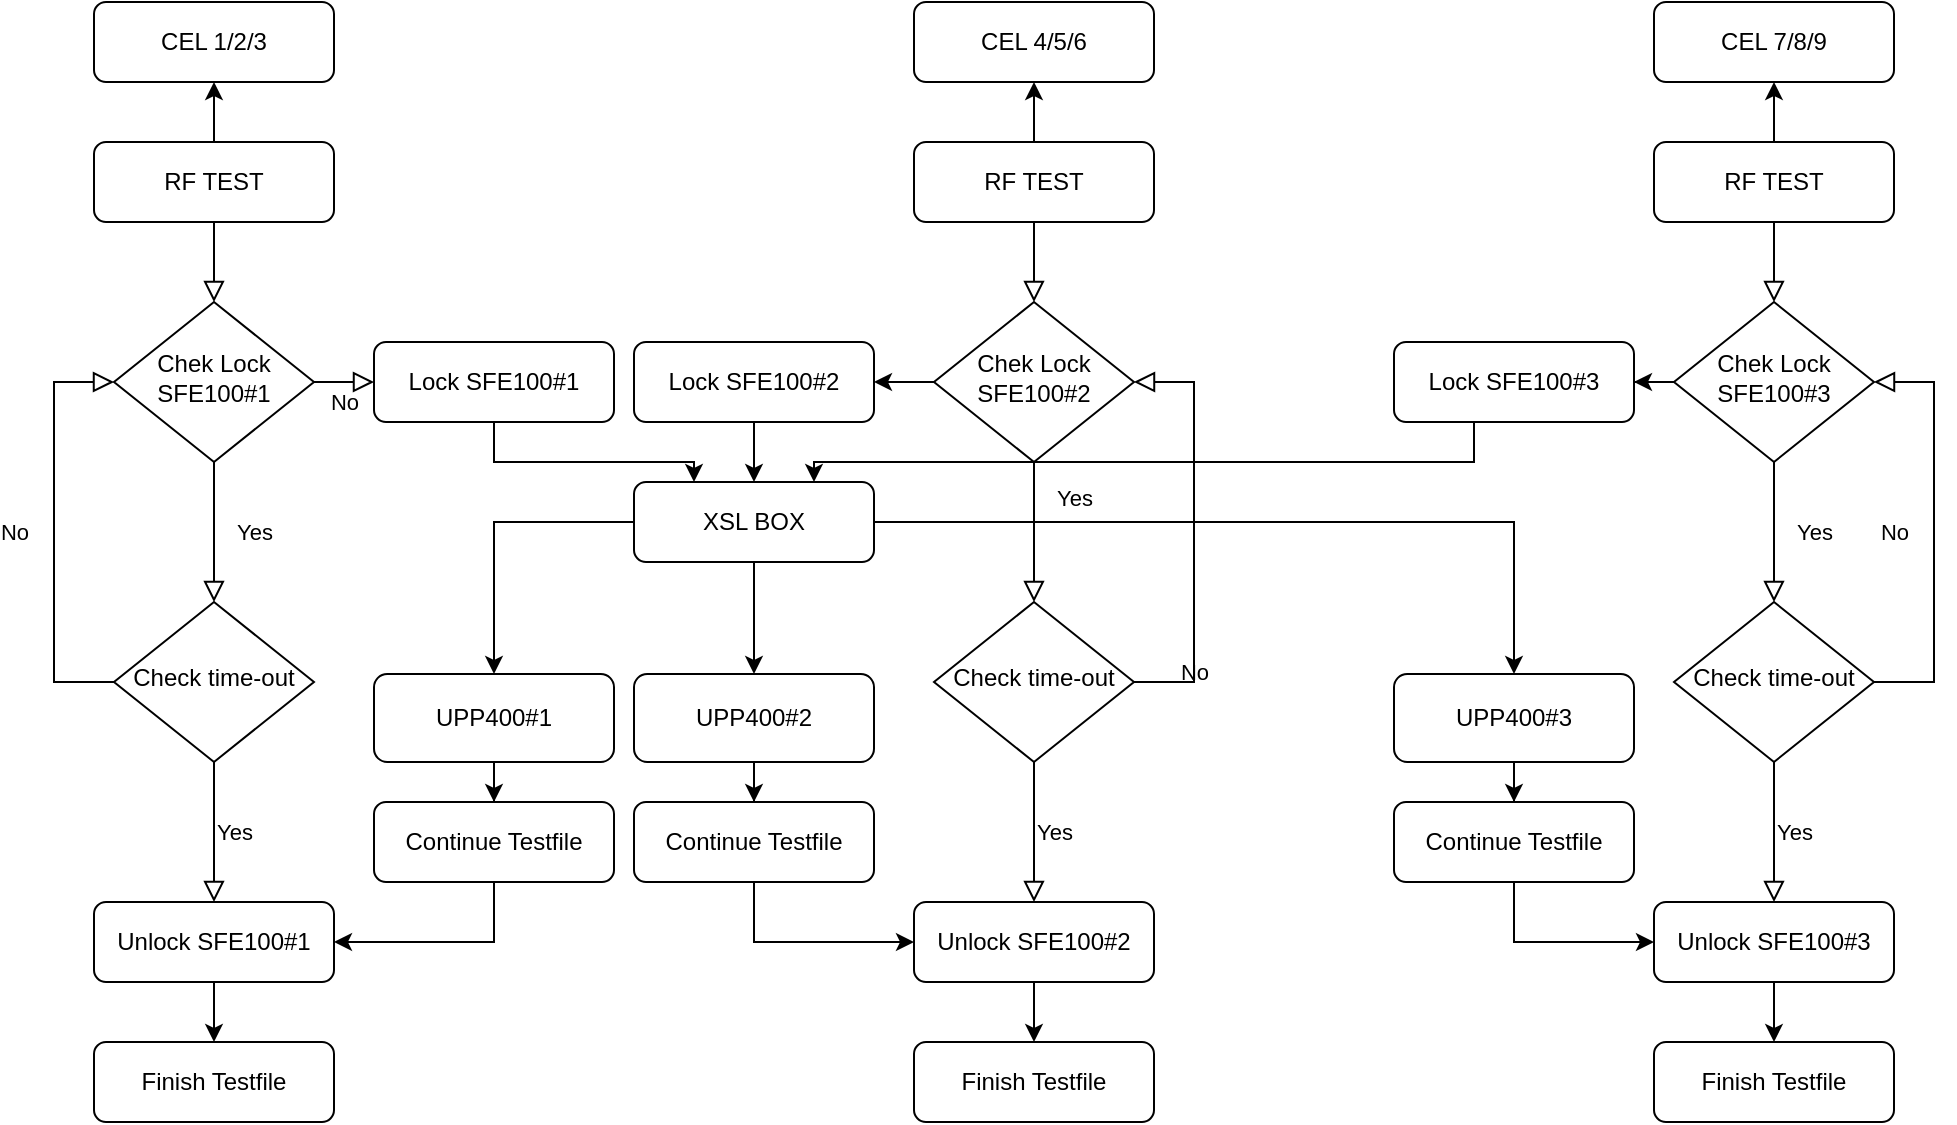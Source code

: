 <mxfile version="20.3.0" type="github">
  <diagram id="C5RBs43oDa-KdzZeNtuy" name="Page-1">
    <mxGraphModel dx="1422" dy="804" grid="1" gridSize="10" guides="1" tooltips="1" connect="1" arrows="1" fold="1" page="1" pageScale="1" pageWidth="1169" pageHeight="827" math="0" shadow="0">
      <root>
        <mxCell id="WIyWlLk6GJQsqaUBKTNV-0" />
        <mxCell id="WIyWlLk6GJQsqaUBKTNV-1" parent="WIyWlLk6GJQsqaUBKTNV-0" />
        <mxCell id="WIyWlLk6GJQsqaUBKTNV-2" value="" style="rounded=0;html=1;jettySize=auto;orthogonalLoop=1;fontSize=11;endArrow=block;endFill=0;endSize=8;strokeWidth=1;shadow=0;labelBackgroundColor=none;edgeStyle=orthogonalEdgeStyle;" parent="WIyWlLk6GJQsqaUBKTNV-1" source="WIyWlLk6GJQsqaUBKTNV-3" target="WIyWlLk6GJQsqaUBKTNV-6" edge="1">
          <mxGeometry relative="1" as="geometry" />
        </mxCell>
        <mxCell id="NrJlkgKCJ5_zOp19GihY-3" value="" style="edgeStyle=orthogonalEdgeStyle;rounded=0;orthogonalLoop=1;jettySize=auto;html=1;" parent="WIyWlLk6GJQsqaUBKTNV-1" source="WIyWlLk6GJQsqaUBKTNV-3" target="NrJlkgKCJ5_zOp19GihY-1" edge="1">
          <mxGeometry relative="1" as="geometry" />
        </mxCell>
        <mxCell id="WIyWlLk6GJQsqaUBKTNV-3" value="RF TEST" style="rounded=1;whiteSpace=wrap;html=1;fontSize=12;glass=0;strokeWidth=1;shadow=0;" parent="WIyWlLk6GJQsqaUBKTNV-1" vertex="1">
          <mxGeometry x="90" y="270" width="120" height="40" as="geometry" />
        </mxCell>
        <mxCell id="WIyWlLk6GJQsqaUBKTNV-4" value="Yes" style="rounded=0;html=1;jettySize=auto;orthogonalLoop=1;fontSize=11;endArrow=block;endFill=0;endSize=8;strokeWidth=1;shadow=0;labelBackgroundColor=none;edgeStyle=orthogonalEdgeStyle;" parent="WIyWlLk6GJQsqaUBKTNV-1" source="WIyWlLk6GJQsqaUBKTNV-6" target="WIyWlLk6GJQsqaUBKTNV-10" edge="1">
          <mxGeometry y="20" relative="1" as="geometry">
            <mxPoint as="offset" />
          </mxGeometry>
        </mxCell>
        <mxCell id="WIyWlLk6GJQsqaUBKTNV-5" value="No" style="edgeStyle=orthogonalEdgeStyle;rounded=0;html=1;jettySize=auto;orthogonalLoop=1;fontSize=11;endArrow=block;endFill=0;endSize=8;strokeWidth=1;shadow=0;labelBackgroundColor=none;" parent="WIyWlLk6GJQsqaUBKTNV-1" source="WIyWlLk6GJQsqaUBKTNV-6" target="WIyWlLk6GJQsqaUBKTNV-7" edge="1">
          <mxGeometry y="10" relative="1" as="geometry">
            <mxPoint as="offset" />
          </mxGeometry>
        </mxCell>
        <mxCell id="WIyWlLk6GJQsqaUBKTNV-6" value="Chek Lock SFE100#1" style="rhombus;whiteSpace=wrap;html=1;shadow=0;fontFamily=Helvetica;fontSize=12;align=center;strokeWidth=1;spacing=6;spacingTop=-4;" parent="WIyWlLk6GJQsqaUBKTNV-1" vertex="1">
          <mxGeometry x="100" y="350" width="100" height="80" as="geometry" />
        </mxCell>
        <mxCell id="NrJlkgKCJ5_zOp19GihY-7" value="" style="edgeStyle=orthogonalEdgeStyle;rounded=0;orthogonalLoop=1;jettySize=auto;html=1;entryX=0.25;entryY=0;entryDx=0;entryDy=0;" parent="WIyWlLk6GJQsqaUBKTNV-1" source="WIyWlLk6GJQsqaUBKTNV-7" target="NrJlkgKCJ5_zOp19GihY-4" edge="1">
          <mxGeometry relative="1" as="geometry">
            <Array as="points">
              <mxPoint x="290" y="430" />
              <mxPoint x="390" y="430" />
            </Array>
          </mxGeometry>
        </mxCell>
        <mxCell id="WIyWlLk6GJQsqaUBKTNV-7" value="Lock SFE100#1" style="rounded=1;whiteSpace=wrap;html=1;fontSize=12;glass=0;strokeWidth=1;shadow=0;" parent="WIyWlLk6GJQsqaUBKTNV-1" vertex="1">
          <mxGeometry x="230" y="370" width="120" height="40" as="geometry" />
        </mxCell>
        <mxCell id="WIyWlLk6GJQsqaUBKTNV-8" value="No" style="rounded=0;html=1;jettySize=auto;orthogonalLoop=1;fontSize=11;endArrow=block;endFill=0;endSize=8;strokeWidth=1;shadow=0;labelBackgroundColor=none;edgeStyle=orthogonalEdgeStyle;entryX=0;entryY=0.5;entryDx=0;entryDy=0;" parent="WIyWlLk6GJQsqaUBKTNV-1" source="WIyWlLk6GJQsqaUBKTNV-10" target="WIyWlLk6GJQsqaUBKTNV-6" edge="1">
          <mxGeometry y="20" relative="1" as="geometry">
            <mxPoint as="offset" />
            <mxPoint x="150" y="610" as="targetPoint" />
            <Array as="points">
              <mxPoint x="70" y="540" />
              <mxPoint x="70" y="390" />
            </Array>
          </mxGeometry>
        </mxCell>
        <mxCell id="WIyWlLk6GJQsqaUBKTNV-9" value="Yes" style="edgeStyle=orthogonalEdgeStyle;rounded=0;html=1;jettySize=auto;orthogonalLoop=1;fontSize=11;endArrow=block;endFill=0;endSize=8;strokeWidth=1;shadow=0;labelBackgroundColor=none;" parent="WIyWlLk6GJQsqaUBKTNV-1" source="WIyWlLk6GJQsqaUBKTNV-10" target="WIyWlLk6GJQsqaUBKTNV-12" edge="1">
          <mxGeometry y="10" relative="1" as="geometry">
            <mxPoint as="offset" />
          </mxGeometry>
        </mxCell>
        <mxCell id="WIyWlLk6GJQsqaUBKTNV-10" value="Check time-out" style="rhombus;whiteSpace=wrap;html=1;shadow=0;fontFamily=Helvetica;fontSize=12;align=center;strokeWidth=1;spacing=6;spacingTop=-4;" parent="WIyWlLk6GJQsqaUBKTNV-1" vertex="1">
          <mxGeometry x="100" y="500" width="100" height="80" as="geometry" />
        </mxCell>
        <mxCell id="V2dxz-3RzxUJ-22-fnxF-6" value="" style="edgeStyle=orthogonalEdgeStyle;rounded=0;orthogonalLoop=1;jettySize=auto;html=1;" parent="WIyWlLk6GJQsqaUBKTNV-1" source="WIyWlLk6GJQsqaUBKTNV-12" target="V2dxz-3RzxUJ-22-fnxF-1" edge="1">
          <mxGeometry relative="1" as="geometry" />
        </mxCell>
        <mxCell id="WIyWlLk6GJQsqaUBKTNV-12" value="Unlock SFE100#1" style="rounded=1;whiteSpace=wrap;html=1;fontSize=12;glass=0;strokeWidth=1;shadow=0;" parent="WIyWlLk6GJQsqaUBKTNV-1" vertex="1">
          <mxGeometry x="90" y="650" width="120" height="40" as="geometry" />
        </mxCell>
        <mxCell id="NrJlkgKCJ5_zOp19GihY-1" value="CEL 1/2/3" style="rounded=1;whiteSpace=wrap;html=1;fontSize=12;glass=0;strokeWidth=1;shadow=0;" parent="WIyWlLk6GJQsqaUBKTNV-1" vertex="1">
          <mxGeometry x="90" y="200" width="120" height="40" as="geometry" />
        </mxCell>
        <mxCell id="NrJlkgKCJ5_zOp19GihY-8" value="" style="edgeStyle=orthogonalEdgeStyle;rounded=0;orthogonalLoop=1;jettySize=auto;html=1;entryX=0.5;entryY=0;entryDx=0;entryDy=0;" parent="WIyWlLk6GJQsqaUBKTNV-1" source="NrJlkgKCJ5_zOp19GihY-4" target="NrJlkgKCJ5_zOp19GihY-41" edge="1">
          <mxGeometry relative="1" as="geometry">
            <mxPoint x="370.034" y="530.028" as="targetPoint" />
          </mxGeometry>
        </mxCell>
        <mxCell id="r26XpOjbVCVyV8fwAi44-27" style="edgeStyle=orthogonalEdgeStyle;rounded=0;orthogonalLoop=1;jettySize=auto;html=1;" edge="1" parent="WIyWlLk6GJQsqaUBKTNV-1" source="NrJlkgKCJ5_zOp19GihY-4" target="r26XpOjbVCVyV8fwAi44-22">
          <mxGeometry relative="1" as="geometry" />
        </mxCell>
        <mxCell id="r26XpOjbVCVyV8fwAi44-30" style="edgeStyle=orthogonalEdgeStyle;rounded=0;orthogonalLoop=1;jettySize=auto;html=1;entryX=0.5;entryY=0;entryDx=0;entryDy=0;" edge="1" parent="WIyWlLk6GJQsqaUBKTNV-1" source="NrJlkgKCJ5_zOp19GihY-4" target="r26XpOjbVCVyV8fwAi44-1">
          <mxGeometry relative="1" as="geometry" />
        </mxCell>
        <mxCell id="NrJlkgKCJ5_zOp19GihY-4" value="XSL BOX" style="rounded=1;whiteSpace=wrap;html=1;fontSize=12;glass=0;strokeWidth=1;shadow=0;" parent="WIyWlLk6GJQsqaUBKTNV-1" vertex="1">
          <mxGeometry x="360" y="440" width="120" height="40" as="geometry" />
        </mxCell>
        <mxCell id="NrJlkgKCJ5_zOp19GihY-9" value="" style="rounded=0;html=1;jettySize=auto;orthogonalLoop=1;fontSize=11;endArrow=block;endFill=0;endSize=8;strokeWidth=1;shadow=0;labelBackgroundColor=none;edgeStyle=orthogonalEdgeStyle;" parent="WIyWlLk6GJQsqaUBKTNV-1" source="NrJlkgKCJ5_zOp19GihY-11" target="NrJlkgKCJ5_zOp19GihY-14" edge="1">
          <mxGeometry relative="1" as="geometry" />
        </mxCell>
        <mxCell id="NrJlkgKCJ5_zOp19GihY-10" value="" style="edgeStyle=orthogonalEdgeStyle;rounded=0;orthogonalLoop=1;jettySize=auto;html=1;" parent="WIyWlLk6GJQsqaUBKTNV-1" source="NrJlkgKCJ5_zOp19GihY-11" target="NrJlkgKCJ5_zOp19GihY-21" edge="1">
          <mxGeometry relative="1" as="geometry" />
        </mxCell>
        <mxCell id="NrJlkgKCJ5_zOp19GihY-11" value="RF TEST" style="rounded=1;whiteSpace=wrap;html=1;fontSize=12;glass=0;strokeWidth=1;shadow=0;" parent="WIyWlLk6GJQsqaUBKTNV-1" vertex="1">
          <mxGeometry x="500" y="270" width="120" height="40" as="geometry" />
        </mxCell>
        <mxCell id="NrJlkgKCJ5_zOp19GihY-12" value="Yes" style="rounded=0;html=1;jettySize=auto;orthogonalLoop=1;fontSize=11;endArrow=block;endFill=0;endSize=8;strokeWidth=1;shadow=0;labelBackgroundColor=none;edgeStyle=orthogonalEdgeStyle;" parent="WIyWlLk6GJQsqaUBKTNV-1" source="NrJlkgKCJ5_zOp19GihY-14" target="NrJlkgKCJ5_zOp19GihY-19" edge="1">
          <mxGeometry x="-0.5" y="20" relative="1" as="geometry">
            <mxPoint as="offset" />
          </mxGeometry>
        </mxCell>
        <mxCell id="r26XpOjbVCVyV8fwAi44-35" value="" style="edgeStyle=orthogonalEdgeStyle;rounded=0;orthogonalLoop=1;jettySize=auto;html=1;" edge="1" parent="WIyWlLk6GJQsqaUBKTNV-1" source="NrJlkgKCJ5_zOp19GihY-14" target="NrJlkgKCJ5_zOp19GihY-16">
          <mxGeometry relative="1" as="geometry" />
        </mxCell>
        <mxCell id="NrJlkgKCJ5_zOp19GihY-14" value="Chek Lock SFE100#2" style="rhombus;whiteSpace=wrap;html=1;shadow=0;fontFamily=Helvetica;fontSize=12;align=center;strokeWidth=1;spacing=6;spacingTop=-4;" parent="WIyWlLk6GJQsqaUBKTNV-1" vertex="1">
          <mxGeometry x="510" y="350" width="100" height="80" as="geometry" />
        </mxCell>
        <mxCell id="NrJlkgKCJ5_zOp19GihY-24" style="edgeStyle=orthogonalEdgeStyle;rounded=0;orthogonalLoop=1;jettySize=auto;html=1;entryX=0.5;entryY=0;entryDx=0;entryDy=0;" parent="WIyWlLk6GJQsqaUBKTNV-1" source="NrJlkgKCJ5_zOp19GihY-16" target="NrJlkgKCJ5_zOp19GihY-4" edge="1">
          <mxGeometry relative="1" as="geometry">
            <Array as="points">
              <mxPoint x="420" y="410" />
              <mxPoint x="420" y="410" />
            </Array>
          </mxGeometry>
        </mxCell>
        <mxCell id="NrJlkgKCJ5_zOp19GihY-16" value="Lock SFE100#2" style="rounded=1;whiteSpace=wrap;html=1;fontSize=12;glass=0;strokeWidth=1;shadow=0;" parent="WIyWlLk6GJQsqaUBKTNV-1" vertex="1">
          <mxGeometry x="360" y="370" width="120" height="40" as="geometry" />
        </mxCell>
        <mxCell id="NrJlkgKCJ5_zOp19GihY-17" value="No" style="rounded=0;html=1;jettySize=auto;orthogonalLoop=1;fontSize=11;endArrow=block;endFill=0;endSize=8;strokeWidth=1;shadow=0;labelBackgroundColor=none;edgeStyle=orthogonalEdgeStyle;entryX=1;entryY=0.5;entryDx=0;entryDy=0;exitX=1;exitY=0.5;exitDx=0;exitDy=0;" parent="WIyWlLk6GJQsqaUBKTNV-1" source="NrJlkgKCJ5_zOp19GihY-19" target="NrJlkgKCJ5_zOp19GihY-14" edge="1">
          <mxGeometry x="-0.667" relative="1" as="geometry">
            <mxPoint as="offset" />
            <mxPoint x="560" y="610" as="targetPoint" />
            <Array as="points">
              <mxPoint x="640" y="540" />
              <mxPoint x="640" y="390" />
            </Array>
          </mxGeometry>
        </mxCell>
        <mxCell id="NrJlkgKCJ5_zOp19GihY-18" value="Yes" style="edgeStyle=orthogonalEdgeStyle;rounded=0;html=1;jettySize=auto;orthogonalLoop=1;fontSize=11;endArrow=block;endFill=0;endSize=8;strokeWidth=1;shadow=0;labelBackgroundColor=none;entryX=0.5;entryY=0;entryDx=0;entryDy=0;" parent="WIyWlLk6GJQsqaUBKTNV-1" source="NrJlkgKCJ5_zOp19GihY-19" target="V2dxz-3RzxUJ-22-fnxF-10" edge="1">
          <mxGeometry y="10" relative="1" as="geometry">
            <mxPoint as="offset" />
            <mxPoint x="560" y="590" as="targetPoint" />
          </mxGeometry>
        </mxCell>
        <mxCell id="NrJlkgKCJ5_zOp19GihY-19" value="Check time-out" style="rhombus;whiteSpace=wrap;html=1;shadow=0;fontFamily=Helvetica;fontSize=12;align=center;strokeWidth=1;spacing=6;spacingTop=-4;" parent="WIyWlLk6GJQsqaUBKTNV-1" vertex="1">
          <mxGeometry x="510" y="500" width="100" height="80" as="geometry" />
        </mxCell>
        <mxCell id="NrJlkgKCJ5_zOp19GihY-21" value="CEL 4/5/6" style="rounded=1;whiteSpace=wrap;html=1;fontSize=12;glass=0;strokeWidth=1;shadow=0;" parent="WIyWlLk6GJQsqaUBKTNV-1" vertex="1">
          <mxGeometry x="500" y="200" width="120" height="40" as="geometry" />
        </mxCell>
        <mxCell id="V2dxz-3RzxUJ-22-fnxF-3" value="" style="edgeStyle=orthogonalEdgeStyle;rounded=0;orthogonalLoop=1;jettySize=auto;html=1;entryX=1;entryY=0.5;entryDx=0;entryDy=0;startArrow=none;" parent="WIyWlLk6GJQsqaUBKTNV-1" source="V2dxz-3RzxUJ-22-fnxF-7" target="WIyWlLk6GJQsqaUBKTNV-12" edge="1">
          <mxGeometry relative="1" as="geometry">
            <mxPoint x="290" y="620" as="targetPoint" />
            <Array as="points">
              <mxPoint x="290" y="670" />
            </Array>
          </mxGeometry>
        </mxCell>
        <mxCell id="V2dxz-3RzxUJ-22-fnxF-9" value="" style="edgeStyle=orthogonalEdgeStyle;rounded=0;orthogonalLoop=1;jettySize=auto;html=1;" parent="WIyWlLk6GJQsqaUBKTNV-1" source="NrJlkgKCJ5_zOp19GihY-41" target="V2dxz-3RzxUJ-22-fnxF-7" edge="1">
          <mxGeometry relative="1" as="geometry" />
        </mxCell>
        <mxCell id="NrJlkgKCJ5_zOp19GihY-41" value="UPP400#1" style="rounded=1;whiteSpace=wrap;html=1;fontSize=12;glass=0;strokeWidth=1;shadow=0;" parent="WIyWlLk6GJQsqaUBKTNV-1" vertex="1">
          <mxGeometry x="230" y="536" width="120" height="44" as="geometry" />
        </mxCell>
        <mxCell id="V2dxz-3RzxUJ-22-fnxF-1" value="Finish Testfile" style="rounded=1;whiteSpace=wrap;html=1;fontSize=12;glass=0;strokeWidth=1;shadow=0;" parent="WIyWlLk6GJQsqaUBKTNV-1" vertex="1">
          <mxGeometry x="90" y="720" width="120" height="40" as="geometry" />
        </mxCell>
        <mxCell id="V2dxz-3RzxUJ-22-fnxF-7" value="Continue Testfile" style="rounded=1;whiteSpace=wrap;html=1;fontSize=12;glass=0;strokeWidth=1;shadow=0;" parent="WIyWlLk6GJQsqaUBKTNV-1" vertex="1">
          <mxGeometry x="230" y="600" width="120" height="40" as="geometry" />
        </mxCell>
        <mxCell id="V2dxz-3RzxUJ-22-fnxF-12" value="" style="edgeStyle=orthogonalEdgeStyle;rounded=0;orthogonalLoop=1;jettySize=auto;html=1;" parent="WIyWlLk6GJQsqaUBKTNV-1" source="V2dxz-3RzxUJ-22-fnxF-10" target="V2dxz-3RzxUJ-22-fnxF-11" edge="1">
          <mxGeometry relative="1" as="geometry" />
        </mxCell>
        <mxCell id="V2dxz-3RzxUJ-22-fnxF-10" value="Unlock SFE100#2" style="rounded=1;whiteSpace=wrap;html=1;fontSize=12;glass=0;strokeWidth=1;shadow=0;" parent="WIyWlLk6GJQsqaUBKTNV-1" vertex="1">
          <mxGeometry x="500" y="650" width="120" height="40" as="geometry" />
        </mxCell>
        <mxCell id="V2dxz-3RzxUJ-22-fnxF-11" value="Finish Testfile" style="rounded=1;whiteSpace=wrap;html=1;fontSize=12;glass=0;strokeWidth=1;shadow=0;" parent="WIyWlLk6GJQsqaUBKTNV-1" vertex="1">
          <mxGeometry x="500" y="720" width="120" height="40" as="geometry" />
        </mxCell>
        <mxCell id="r26XpOjbVCVyV8fwAi44-0" value="" style="edgeStyle=orthogonalEdgeStyle;rounded=0;orthogonalLoop=1;jettySize=auto;html=1;" edge="1" parent="WIyWlLk6GJQsqaUBKTNV-1" source="r26XpOjbVCVyV8fwAi44-1" target="r26XpOjbVCVyV8fwAi44-2">
          <mxGeometry relative="1" as="geometry" />
        </mxCell>
        <mxCell id="r26XpOjbVCVyV8fwAi44-1" value="UPP400#2" style="rounded=1;whiteSpace=wrap;html=1;fontSize=12;glass=0;strokeWidth=1;shadow=0;" vertex="1" parent="WIyWlLk6GJQsqaUBKTNV-1">
          <mxGeometry x="360" y="536" width="120" height="44" as="geometry" />
        </mxCell>
        <mxCell id="r26XpOjbVCVyV8fwAi44-36" style="edgeStyle=orthogonalEdgeStyle;rounded=0;orthogonalLoop=1;jettySize=auto;html=1;entryX=0;entryY=0.5;entryDx=0;entryDy=0;" edge="1" parent="WIyWlLk6GJQsqaUBKTNV-1" source="r26XpOjbVCVyV8fwAi44-2" target="V2dxz-3RzxUJ-22-fnxF-10">
          <mxGeometry relative="1" as="geometry">
            <Array as="points">
              <mxPoint x="420" y="670" />
            </Array>
          </mxGeometry>
        </mxCell>
        <mxCell id="r26XpOjbVCVyV8fwAi44-2" value="Continue Testfile" style="rounded=1;whiteSpace=wrap;html=1;fontSize=12;glass=0;strokeWidth=1;shadow=0;" vertex="1" parent="WIyWlLk6GJQsqaUBKTNV-1">
          <mxGeometry x="360" y="600" width="120" height="40" as="geometry" />
        </mxCell>
        <mxCell id="r26XpOjbVCVyV8fwAi44-8" value="" style="rounded=0;html=1;jettySize=auto;orthogonalLoop=1;fontSize=11;endArrow=block;endFill=0;endSize=8;strokeWidth=1;shadow=0;labelBackgroundColor=none;edgeStyle=orthogonalEdgeStyle;" edge="1" parent="WIyWlLk6GJQsqaUBKTNV-1" source="r26XpOjbVCVyV8fwAi44-10" target="r26XpOjbVCVyV8fwAi44-13">
          <mxGeometry relative="1" as="geometry" />
        </mxCell>
        <mxCell id="r26XpOjbVCVyV8fwAi44-9" value="" style="edgeStyle=orthogonalEdgeStyle;rounded=0;orthogonalLoop=1;jettySize=auto;html=1;" edge="1" parent="WIyWlLk6GJQsqaUBKTNV-1" source="r26XpOjbVCVyV8fwAi44-10" target="r26XpOjbVCVyV8fwAi44-17">
          <mxGeometry relative="1" as="geometry" />
        </mxCell>
        <mxCell id="r26XpOjbVCVyV8fwAi44-10" value="RF TEST" style="rounded=1;whiteSpace=wrap;html=1;fontSize=12;glass=0;strokeWidth=1;shadow=0;" vertex="1" parent="WIyWlLk6GJQsqaUBKTNV-1">
          <mxGeometry x="870" y="270" width="120" height="40" as="geometry" />
        </mxCell>
        <mxCell id="r26XpOjbVCVyV8fwAi44-11" value="Yes" style="rounded=0;html=1;jettySize=auto;orthogonalLoop=1;fontSize=11;endArrow=block;endFill=0;endSize=8;strokeWidth=1;shadow=0;labelBackgroundColor=none;edgeStyle=orthogonalEdgeStyle;" edge="1" parent="WIyWlLk6GJQsqaUBKTNV-1" source="r26XpOjbVCVyV8fwAi44-13" target="r26XpOjbVCVyV8fwAi44-16">
          <mxGeometry y="20" relative="1" as="geometry">
            <mxPoint as="offset" />
          </mxGeometry>
        </mxCell>
        <mxCell id="r26XpOjbVCVyV8fwAi44-29" value="" style="edgeStyle=orthogonalEdgeStyle;rounded=0;orthogonalLoop=1;jettySize=auto;html=1;" edge="1" parent="WIyWlLk6GJQsqaUBKTNV-1" source="r26XpOjbVCVyV8fwAi44-13" target="r26XpOjbVCVyV8fwAi44-25">
          <mxGeometry relative="1" as="geometry" />
        </mxCell>
        <mxCell id="r26XpOjbVCVyV8fwAi44-13" value="Chek Lock SFE100#3" style="rhombus;whiteSpace=wrap;html=1;shadow=0;fontFamily=Helvetica;fontSize=12;align=center;strokeWidth=1;spacing=6;spacingTop=-4;" vertex="1" parent="WIyWlLk6GJQsqaUBKTNV-1">
          <mxGeometry x="880" y="350" width="100" height="80" as="geometry" />
        </mxCell>
        <mxCell id="r26XpOjbVCVyV8fwAi44-14" value="No" style="rounded=0;html=1;jettySize=auto;orthogonalLoop=1;fontSize=11;endArrow=block;endFill=0;endSize=8;strokeWidth=1;shadow=0;labelBackgroundColor=none;edgeStyle=orthogonalEdgeStyle;entryX=1;entryY=0.5;entryDx=0;entryDy=0;exitX=1;exitY=0.5;exitDx=0;exitDy=0;" edge="1" parent="WIyWlLk6GJQsqaUBKTNV-1" source="r26XpOjbVCVyV8fwAi44-16" target="r26XpOjbVCVyV8fwAi44-13">
          <mxGeometry y="20" relative="1" as="geometry">
            <mxPoint as="offset" />
            <mxPoint x="930" y="610" as="targetPoint" />
            <Array as="points">
              <mxPoint x="1010" y="540" />
              <mxPoint x="1010" y="390" />
            </Array>
          </mxGeometry>
        </mxCell>
        <mxCell id="r26XpOjbVCVyV8fwAi44-15" value="Yes" style="edgeStyle=orthogonalEdgeStyle;rounded=0;html=1;jettySize=auto;orthogonalLoop=1;fontSize=11;endArrow=block;endFill=0;endSize=8;strokeWidth=1;shadow=0;labelBackgroundColor=none;entryX=0.5;entryY=0;entryDx=0;entryDy=0;" edge="1" parent="WIyWlLk6GJQsqaUBKTNV-1" source="r26XpOjbVCVyV8fwAi44-16" target="r26XpOjbVCVyV8fwAi44-19">
          <mxGeometry y="10" relative="1" as="geometry">
            <mxPoint as="offset" />
            <mxPoint x="930" y="590" as="targetPoint" />
          </mxGeometry>
        </mxCell>
        <mxCell id="r26XpOjbVCVyV8fwAi44-16" value="Check time-out" style="rhombus;whiteSpace=wrap;html=1;shadow=0;fontFamily=Helvetica;fontSize=12;align=center;strokeWidth=1;spacing=6;spacingTop=-4;" vertex="1" parent="WIyWlLk6GJQsqaUBKTNV-1">
          <mxGeometry x="880" y="500" width="100" height="80" as="geometry" />
        </mxCell>
        <mxCell id="r26XpOjbVCVyV8fwAi44-17" value="CEL 7/8/9" style="rounded=1;whiteSpace=wrap;html=1;fontSize=12;glass=0;strokeWidth=1;shadow=0;" vertex="1" parent="WIyWlLk6GJQsqaUBKTNV-1">
          <mxGeometry x="870" y="200" width="120" height="40" as="geometry" />
        </mxCell>
        <mxCell id="r26XpOjbVCVyV8fwAi44-18" value="" style="edgeStyle=orthogonalEdgeStyle;rounded=0;orthogonalLoop=1;jettySize=auto;html=1;" edge="1" parent="WIyWlLk6GJQsqaUBKTNV-1" source="r26XpOjbVCVyV8fwAi44-19" target="r26XpOjbVCVyV8fwAi44-20">
          <mxGeometry relative="1" as="geometry" />
        </mxCell>
        <mxCell id="r26XpOjbVCVyV8fwAi44-19" value="Unlock SFE100#3" style="rounded=1;whiteSpace=wrap;html=1;fontSize=12;glass=0;strokeWidth=1;shadow=0;" vertex="1" parent="WIyWlLk6GJQsqaUBKTNV-1">
          <mxGeometry x="870" y="650" width="120" height="40" as="geometry" />
        </mxCell>
        <mxCell id="r26XpOjbVCVyV8fwAi44-20" value="Finish Testfile" style="rounded=1;whiteSpace=wrap;html=1;fontSize=12;glass=0;strokeWidth=1;shadow=0;" vertex="1" parent="WIyWlLk6GJQsqaUBKTNV-1">
          <mxGeometry x="870" y="720" width="120" height="40" as="geometry" />
        </mxCell>
        <mxCell id="r26XpOjbVCVyV8fwAi44-21" value="" style="edgeStyle=orthogonalEdgeStyle;rounded=0;orthogonalLoop=1;jettySize=auto;html=1;" edge="1" parent="WIyWlLk6GJQsqaUBKTNV-1" source="r26XpOjbVCVyV8fwAi44-22" target="r26XpOjbVCVyV8fwAi44-23">
          <mxGeometry relative="1" as="geometry" />
        </mxCell>
        <mxCell id="r26XpOjbVCVyV8fwAi44-22" value="UPP400#3" style="rounded=1;whiteSpace=wrap;html=1;fontSize=12;glass=0;strokeWidth=1;shadow=0;" vertex="1" parent="WIyWlLk6GJQsqaUBKTNV-1">
          <mxGeometry x="740" y="536" width="120" height="44" as="geometry" />
        </mxCell>
        <mxCell id="r26XpOjbVCVyV8fwAi44-28" style="edgeStyle=orthogonalEdgeStyle;rounded=0;orthogonalLoop=1;jettySize=auto;html=1;entryX=0;entryY=0.5;entryDx=0;entryDy=0;" edge="1" parent="WIyWlLk6GJQsqaUBKTNV-1" source="r26XpOjbVCVyV8fwAi44-23" target="r26XpOjbVCVyV8fwAi44-19">
          <mxGeometry relative="1" as="geometry">
            <Array as="points">
              <mxPoint x="800" y="670" />
            </Array>
          </mxGeometry>
        </mxCell>
        <mxCell id="r26XpOjbVCVyV8fwAi44-23" value="Continue Testfile" style="rounded=1;whiteSpace=wrap;html=1;fontSize=12;glass=0;strokeWidth=1;shadow=0;" vertex="1" parent="WIyWlLk6GJQsqaUBKTNV-1">
          <mxGeometry x="740" y="600" width="120" height="40" as="geometry" />
        </mxCell>
        <mxCell id="r26XpOjbVCVyV8fwAi44-26" style="edgeStyle=orthogonalEdgeStyle;rounded=0;orthogonalLoop=1;jettySize=auto;html=1;" edge="1" parent="WIyWlLk6GJQsqaUBKTNV-1" source="r26XpOjbVCVyV8fwAi44-25" target="NrJlkgKCJ5_zOp19GihY-4">
          <mxGeometry relative="1" as="geometry">
            <Array as="points">
              <mxPoint x="780" y="430" />
              <mxPoint x="450" y="430" />
            </Array>
          </mxGeometry>
        </mxCell>
        <mxCell id="r26XpOjbVCVyV8fwAi44-25" value="Lock SFE100#3" style="rounded=1;whiteSpace=wrap;html=1;fontSize=12;glass=0;strokeWidth=1;shadow=0;" vertex="1" parent="WIyWlLk6GJQsqaUBKTNV-1">
          <mxGeometry x="740" y="370" width="120" height="40" as="geometry" />
        </mxCell>
      </root>
    </mxGraphModel>
  </diagram>
</mxfile>
